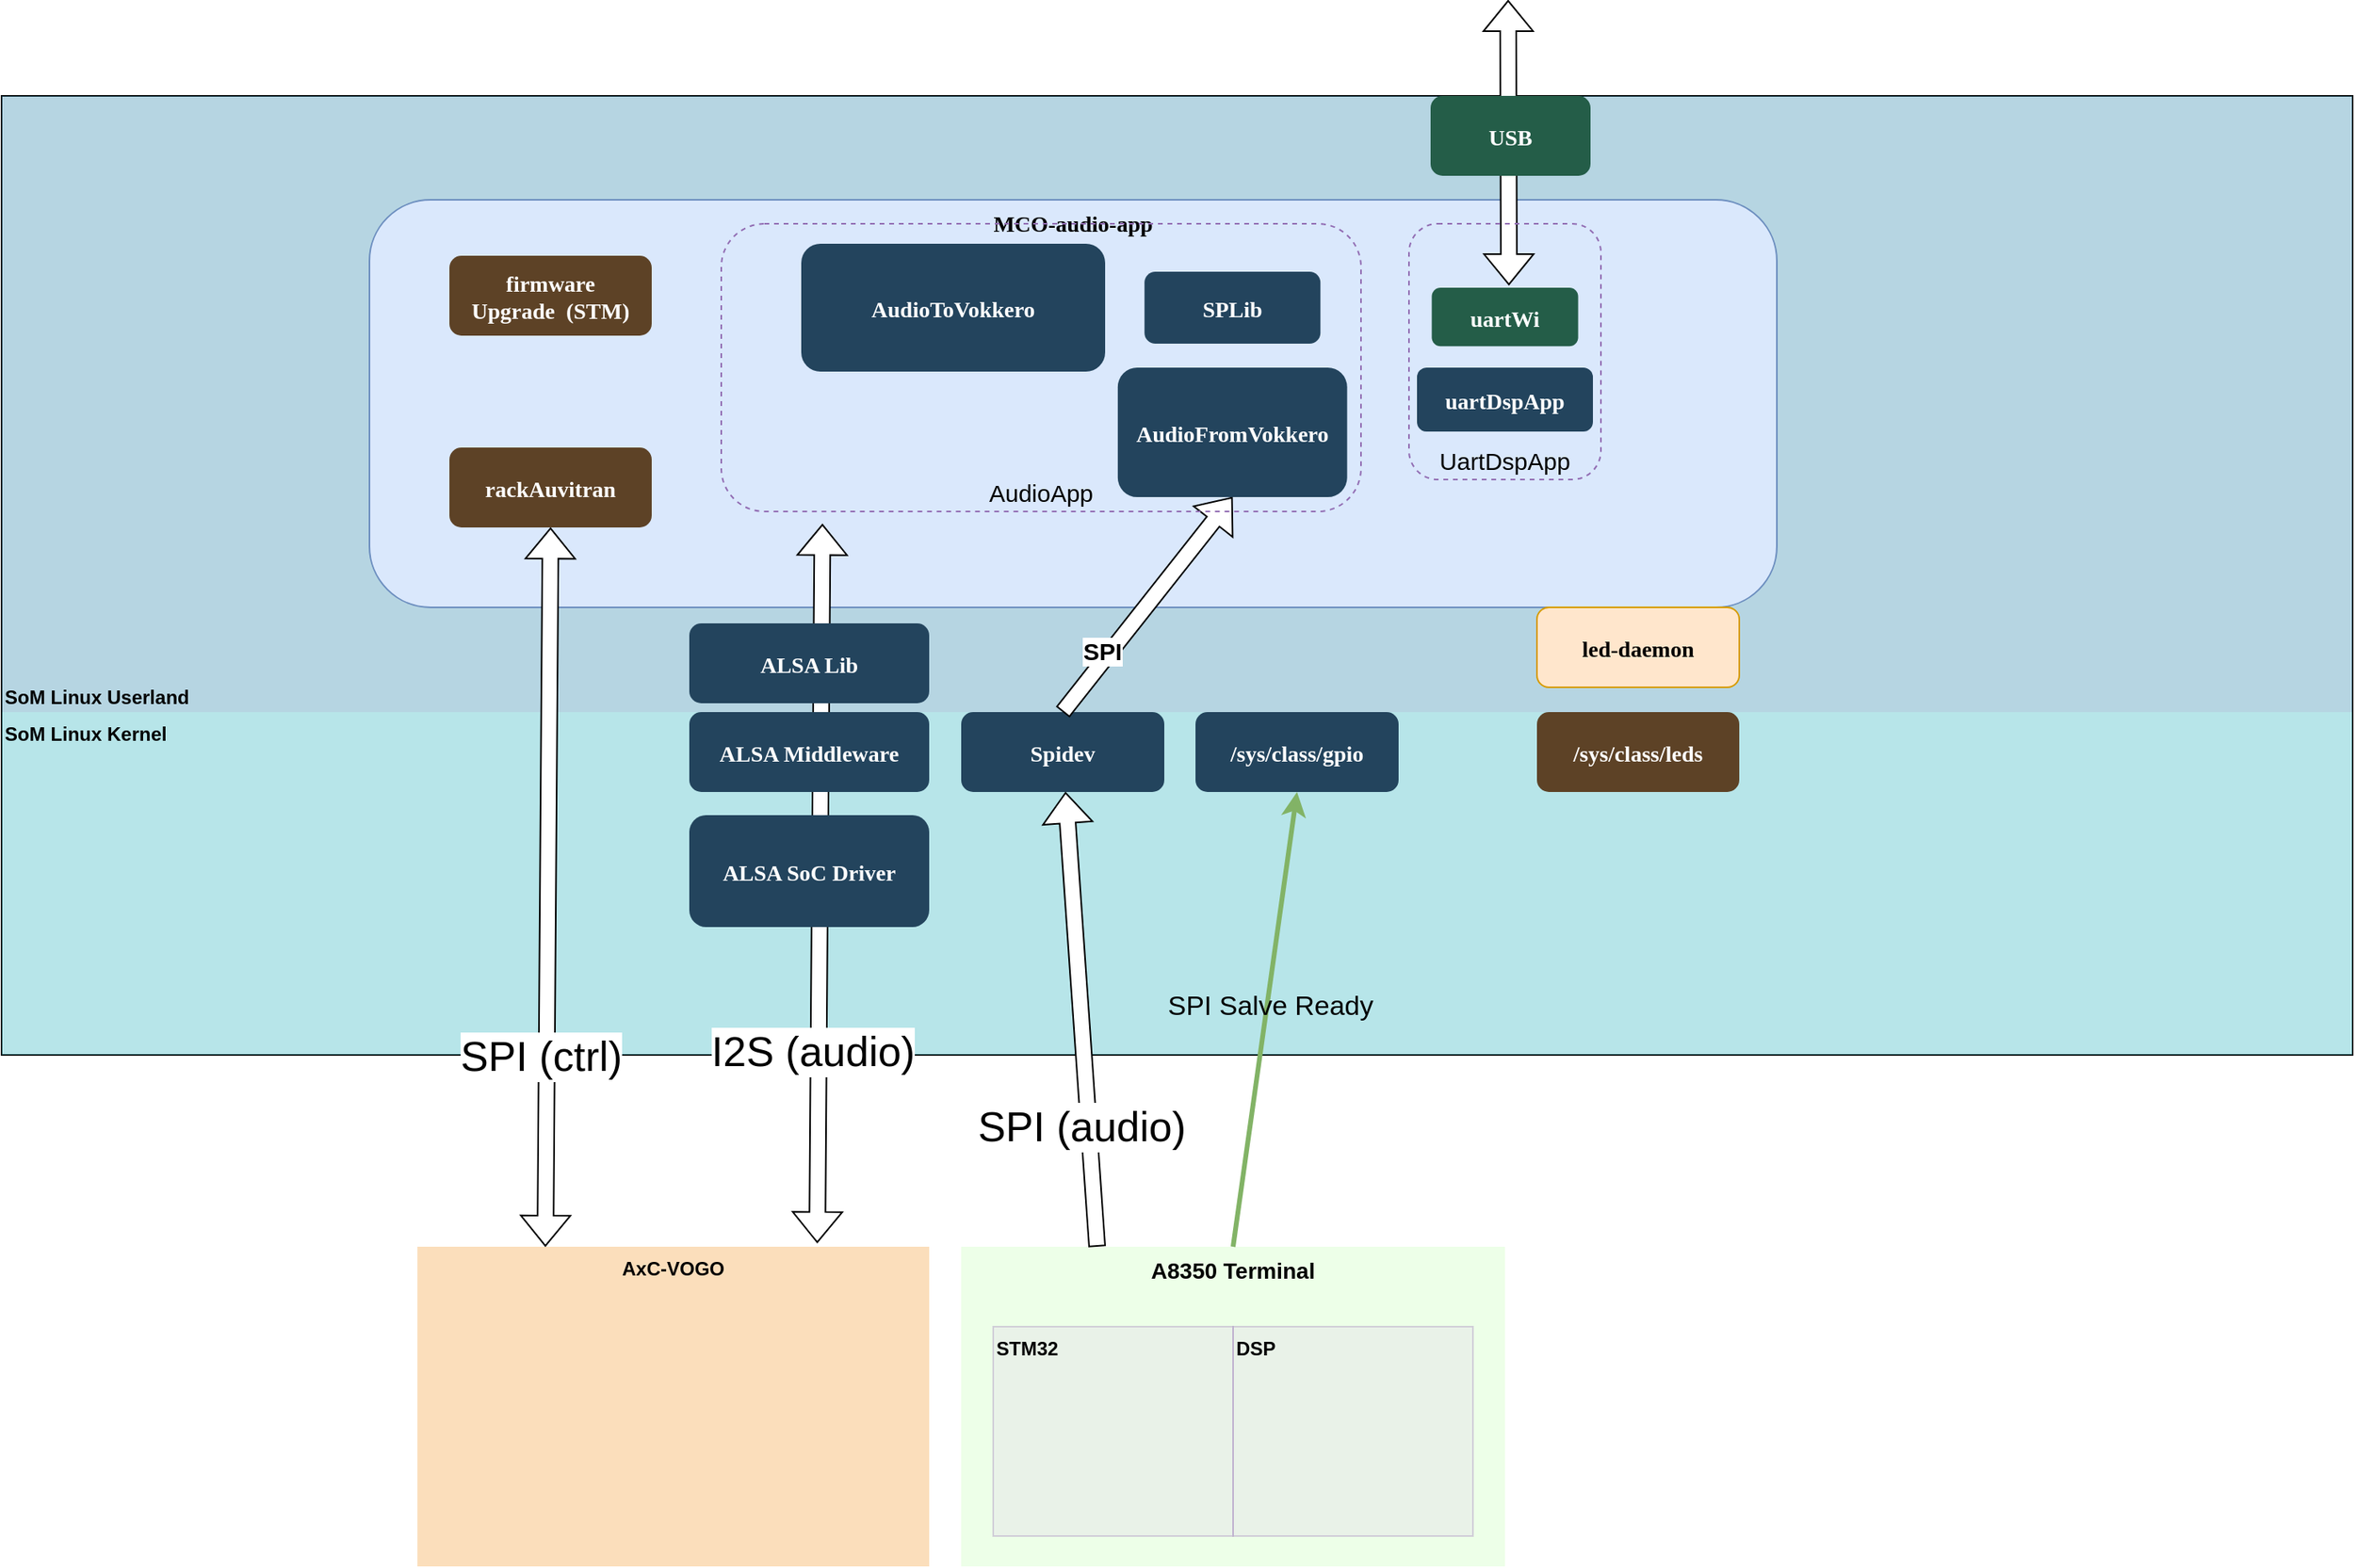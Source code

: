 <mxfile version="16.5.3" type="github">
  <diagram name="Page-1" id="2c0d36ab-eaac-3732-788b-9136903baeff">
    <mxGraphModel dx="1743" dy="1634" grid="1" gridSize="10" guides="1" tooltips="1" connect="1" arrows="1" fold="1" page="1" pageScale="1.5" pageWidth="1169" pageHeight="827" background="none" math="0" shadow="0">
      <root>
        <mxCell id="0" />
        <mxCell id="1" parent="0" />
        <mxCell id="36HzXRvJtUE0cEunPF5f-138" value="&lt;b&gt;&lt;font style=&quot;font-size: 14px&quot;&gt;A8350 Terminal&lt;/font&gt;&lt;/b&gt;" style="rounded=0;whiteSpace=wrap;html=1;labelBackgroundColor=none;fontColor=default;strokeColor=none;fillColor=#C2FFB3;opacity=30;verticalAlign=top;align=center;" vertex="1" parent="1">
          <mxGeometry x="1300" y="940" width="340" height="200" as="geometry" />
        </mxCell>
        <mxCell id="117" value="AxC-VOGO" style="fillColor=#F2931E;strokeColor=none;opacity=30;align=center;verticalAlign=top;fontStyle=1" parent="1" vertex="1">
          <mxGeometry x="960" y="940" width="320" height="200" as="geometry" />
        </mxCell>
        <mxCell id="36HzXRvJtUE0cEunPF5f-136" value="" style="rounded=0;whiteSpace=wrap;html=1;labelBackgroundColor=none;fontColor=default;strokeColor=default;fillColor=none;" vertex="1" parent="1">
          <mxGeometry x="700" y="220" width="1470" height="600" as="geometry" />
        </mxCell>
        <mxCell id="122" value="SoM Linux Userland" style="fillColor=#10739E;strokeColor=none;opacity=30;align=left;verticalAlign=bottom;fontStyle=1" parent="1" vertex="1">
          <mxGeometry x="700" y="220" width="1470" height="385.5" as="geometry" />
        </mxCell>
        <mxCell id="109" value="SoM Linux Kernel" style="fillColor=#12AAB5;strokeColor=none;opacity=30;align=left;verticalAlign=top;fontStyle=1" parent="1" vertex="1">
          <mxGeometry x="700" y="605.5" width="1470" height="214.5" as="geometry" />
        </mxCell>
        <mxCell id="29" value="MCO-audio-app" style="rounded=1;fillColor=#dae8fc;strokeColor=#6c8ebf;fontStyle=1;fontFamily=Tahoma;fontSize=14;labelBackgroundColor=none;align=center;verticalAlign=top;" parent="1" vertex="1">
          <mxGeometry x="930" y="285" width="880" height="255" as="geometry" />
        </mxCell>
        <mxCell id="36HzXRvJtUE0cEunPF5f-161" value="" style="shape=flexArrow;endArrow=classic;html=1;rounded=0;fontColor=default;exitX=0.25;exitY=0;exitDx=0;exitDy=0;fillColor=default;startArrow=block;entryX=0.5;entryY=1;entryDx=0;entryDy=0;" edge="1" parent="1" target="36HzXRvJtUE0cEunPF5f-156">
          <mxGeometry width="50" height="50" relative="1" as="geometry">
            <mxPoint x="1040" y="940" as="sourcePoint" />
            <mxPoint x="1200" y="650" as="targetPoint" />
          </mxGeometry>
        </mxCell>
        <mxCell id="36HzXRvJtUE0cEunPF5f-162" value="&lt;font style=&quot;font-size: 26px&quot;&gt;SPI (ctrl)&lt;/font&gt;" style="edgeLabel;html=1;align=center;verticalAlign=middle;resizable=0;points=[];fontColor=default;" vertex="1" connectable="0" parent="36HzXRvJtUE0cEunPF5f-161">
          <mxGeometry x="-0.47" y="5" relative="1" as="geometry">
            <mxPoint x="1" as="offset" />
          </mxGeometry>
        </mxCell>
        <mxCell id="36HzXRvJtUE0cEunPF5f-169" value="" style="shape=flexArrow;endArrow=classic;html=1;rounded=0;fontColor=default;exitX=0.25;exitY=0;exitDx=0;exitDy=0;fillColor=default;startArrow=block;entryX=0.5;entryY=1;entryDx=0;entryDy=0;" edge="1" parent="1">
          <mxGeometry width="50" height="50" relative="1" as="geometry">
            <mxPoint x="1210" y="937.75" as="sourcePoint" />
            <mxPoint x="1213.25" y="487.75" as="targetPoint" />
          </mxGeometry>
        </mxCell>
        <mxCell id="36HzXRvJtUE0cEunPF5f-170" value="&lt;font style=&quot;font-size: 26px&quot;&gt;I2S (audio)&lt;/font&gt;" style="edgeLabel;html=1;align=center;verticalAlign=middle;resizable=0;points=[];fontColor=default;" vertex="1" connectable="0" parent="36HzXRvJtUE0cEunPF5f-169">
          <mxGeometry x="-0.47" y="5" relative="1" as="geometry">
            <mxPoint x="1" as="offset" />
          </mxGeometry>
        </mxCell>
        <mxCell id="4" value="ALSA SoC Driver" style="rounded=1;fillColor=#23445D;gradientColor=none;strokeColor=none;fontColor=#FFFFFF;fontStyle=1;fontFamily=Tahoma;fontSize=14" parent="1" vertex="1">
          <mxGeometry x="1130" y="670" width="150" height="70" as="geometry" />
        </mxCell>
        <mxCell id="36HzXRvJtUE0cEunPF5f-130" value="ALSA Middleware" style="rounded=1;fillColor=#23445D;gradientColor=none;strokeColor=none;fontColor=#FFFFFF;fontStyle=1;fontFamily=Tahoma;fontSize=14" vertex="1" parent="1">
          <mxGeometry x="1130" y="605.5" width="150" height="50" as="geometry" />
        </mxCell>
        <mxCell id="36HzXRvJtUE0cEunPF5f-131" value="ALSA Lib" style="rounded=1;fillColor=#23445D;gradientColor=none;strokeColor=none;fontColor=#FFFFFF;fontStyle=1;fontFamily=Tahoma;fontSize=14" vertex="1" parent="1">
          <mxGeometry x="1130" y="550" width="150" height="50" as="geometry" />
        </mxCell>
        <mxCell id="36HzXRvJtUE0cEunPF5f-132" value="Spidev" style="rounded=1;fillColor=#23445D;gradientColor=none;strokeColor=none;fontColor=#FFFFFF;fontStyle=1;fontFamily=Tahoma;fontSize=14" vertex="1" parent="1">
          <mxGeometry x="1300" y="605.5" width="127" height="50" as="geometry" />
        </mxCell>
        <mxCell id="36HzXRvJtUE0cEunPF5f-133" value="/sys/class/gpio" style="rounded=1;fillColor=#23445D;gradientColor=none;strokeColor=none;fontColor=#FFFFFF;fontStyle=1;fontFamily=Tahoma;fontSize=14" vertex="1" parent="1">
          <mxGeometry x="1446.5" y="605.5" width="127" height="50" as="geometry" />
        </mxCell>
        <mxCell id="36HzXRvJtUE0cEunPF5f-137" value="DSP" style="fillColor=#DED5E8;strokeColor=#926DB3;opacity=30;align=left;verticalAlign=top;fontStyle=1" vertex="1" parent="1">
          <mxGeometry x="1470" y="990" width="150" height="131" as="geometry" />
        </mxCell>
        <mxCell id="36HzXRvJtUE0cEunPF5f-140" value="" style="shape=flexArrow;endArrow=classic;html=1;rounded=0;fontColor=default;exitX=0.25;exitY=0;exitDx=0;exitDy=0;fillColor=default;" edge="1" parent="1" target="36HzXRvJtUE0cEunPF5f-132">
          <mxGeometry width="50" height="50" relative="1" as="geometry">
            <mxPoint x="1385" y="940" as="sourcePoint" />
            <mxPoint x="1410" y="950" as="targetPoint" />
          </mxGeometry>
        </mxCell>
        <mxCell id="36HzXRvJtUE0cEunPF5f-141" value="&lt;font style=&quot;font-size: 26px&quot;&gt;SPI (audio)&lt;/font&gt;" style="edgeLabel;html=1;align=center;verticalAlign=middle;resizable=0;points=[];fontColor=default;" vertex="1" connectable="0" parent="36HzXRvJtUE0cEunPF5f-140">
          <mxGeometry x="-0.47" y="5" relative="1" as="geometry">
            <mxPoint as="offset" />
          </mxGeometry>
        </mxCell>
        <mxCell id="36HzXRvJtUE0cEunPF5f-142" value="" style="endArrow=none;html=1;rounded=0;fontSize=26;fontColor=default;fillColor=#d5e8d4;exitX=0.5;exitY=1;exitDx=0;exitDy=0;entryX=0.5;entryY=0;entryDx=0;entryDy=0;strokeWidth=3;endFill=0;startArrow=classic;startFill=1;sketch=0;strokeColor=#82b366;" edge="1" parent="1" source="36HzXRvJtUE0cEunPF5f-133">
          <mxGeometry relative="1" as="geometry">
            <mxPoint x="1330" y="970" as="sourcePoint" />
            <mxPoint x="1470" y="940" as="targetPoint" />
          </mxGeometry>
        </mxCell>
        <mxCell id="36HzXRvJtUE0cEunPF5f-143" value="SPI Salve Ready" style="edgeLabel;resizable=0;html=1;align=center;verticalAlign=middle;labelBackgroundColor=none;fontSize=17;fontColor=default;strokeColor=#926DB3;fillColor=none;" connectable="0" vertex="1" parent="36HzXRvJtUE0cEunPF5f-142">
          <mxGeometry relative="1" as="geometry">
            <mxPoint x="3" y="-8" as="offset" />
          </mxGeometry>
        </mxCell>
        <mxCell id="36HzXRvJtUE0cEunPF5f-148" value="" style="shape=flexArrow;endArrow=classic;html=1;rounded=0;fontColor=default;exitX=0.5;exitY=0;exitDx=0;exitDy=0;fillColor=default;entryX=0.5;entryY=1;entryDx=0;entryDy=0;" edge="1" parent="1" source="36HzXRvJtUE0cEunPF5f-132" target="36HzXRvJtUE0cEunPF5f-144">
          <mxGeometry width="50" height="50" relative="1" as="geometry">
            <mxPoint x="1364.16" y="712.25" as="sourcePoint" />
            <mxPoint x="1362.781" y="427.75" as="targetPoint" />
          </mxGeometry>
        </mxCell>
        <mxCell id="36HzXRvJtUE0cEunPF5f-149" value="&lt;font style=&quot;font-size: 15px;&quot;&gt;&lt;span style=&quot;font-size: 15px;&quot;&gt;SPI&lt;/span&gt;&lt;/font&gt;" style="edgeLabel;html=1;align=center;verticalAlign=middle;resizable=0;points=[];fontColor=default;fontStyle=1;fontSize=15;" vertex="1" connectable="0" parent="36HzXRvJtUE0cEunPF5f-148">
          <mxGeometry x="-0.47" y="5" relative="1" as="geometry">
            <mxPoint as="offset" />
          </mxGeometry>
        </mxCell>
        <mxCell id="36HzXRvJtUE0cEunPF5f-171" value="" style="shape=flexArrow;endArrow=classic;html=1;rounded=0;fontColor=default;exitX=0.25;exitY=0;exitDx=0;exitDy=0;fillColor=default;startArrow=block;" edge="1" parent="1">
          <mxGeometry width="50" height="50" relative="1" as="geometry">
            <mxPoint x="1642.47" y="338.5" as="sourcePoint" />
            <mxPoint x="1642" y="160" as="targetPoint" />
          </mxGeometry>
        </mxCell>
        <mxCell id="36HzXRvJtUE0cEunPF5f-154" value="USB" style="rounded=1;fillColor=#245D48;gradientColor=none;strokeColor=none;fontColor=#FFFFFF;fontStyle=1;fontFamily=Tahoma;fontSize=14" vertex="1" parent="1">
          <mxGeometry x="1593.5" y="220" width="100" height="50" as="geometry" />
        </mxCell>
        <mxCell id="36HzXRvJtUE0cEunPF5f-155" value="firmware&#xa;Upgrade  (STM)" style="rounded=1;fillColor=#5D4226;gradientColor=none;strokeColor=none;fontColor=#FFFFFF;fontStyle=1;fontFamily=Tahoma;fontSize=14" vertex="1" parent="1">
          <mxGeometry x="980" y="320" width="126.5" height="50" as="geometry" />
        </mxCell>
        <mxCell id="36HzXRvJtUE0cEunPF5f-156" value="rackAuvitran" style="rounded=1;fillColor=#5D4226;gradientColor=none;strokeColor=none;fontColor=#FFFFFF;fontStyle=1;fontFamily=Tahoma;fontSize=14" vertex="1" parent="1">
          <mxGeometry x="980" y="440" width="126.5" height="50" as="geometry" />
        </mxCell>
        <mxCell id="36HzXRvJtUE0cEunPF5f-159" value="" style="group;verticalAlign=bottom;" vertex="1" connectable="0" parent="1">
          <mxGeometry x="1580" y="300" width="140" height="220" as="geometry" />
        </mxCell>
        <mxCell id="36HzXRvJtUE0cEunPF5f-157" value="UartDspApp" style="rounded=1;whiteSpace=wrap;html=1;labelBackgroundColor=none;fontSize=15;fontColor=default;strokeColor=#926DB3;fillColor=none;dashed=1;verticalAlign=bottom;" vertex="1" parent="36HzXRvJtUE0cEunPF5f-159">
          <mxGeometry width="120" height="160" as="geometry" />
        </mxCell>
        <mxCell id="36HzXRvJtUE0cEunPF5f-152" value="uartDspApp" style="rounded=1;fillColor=#23445D;gradientColor=none;strokeColor=none;fontColor=#FFFFFF;fontStyle=1;fontFamily=Tahoma;fontSize=14" vertex="1" parent="36HzXRvJtUE0cEunPF5f-159">
          <mxGeometry x="5" y="90" width="110" height="40" as="geometry" />
        </mxCell>
        <mxCell id="36HzXRvJtUE0cEunPF5f-153" value="uartWi" style="rounded=1;fillColor=#245D48;gradientColor=none;strokeColor=none;fontColor=#FFFFFF;fontStyle=1;fontFamily=Tahoma;fontSize=14" vertex="1" parent="36HzXRvJtUE0cEunPF5f-159">
          <mxGeometry x="14.23" y="40" width="91.54" height="36.67" as="geometry" />
        </mxCell>
        <mxCell id="36HzXRvJtUE0cEunPF5f-160" value="" style="group;verticalAlign=bottom;" vertex="1" connectable="0" parent="1">
          <mxGeometry x="1150" y="300" width="400" height="180" as="geometry" />
        </mxCell>
        <mxCell id="36HzXRvJtUE0cEunPF5f-158" value="AudioApp" style="rounded=1;whiteSpace=wrap;html=1;labelBackgroundColor=none;fontSize=15;fontColor=default;strokeColor=#926DB3;fillColor=none;dashed=1;verticalAlign=bottom;" vertex="1" parent="36HzXRvJtUE0cEunPF5f-160">
          <mxGeometry width="400.0" height="180" as="geometry" />
        </mxCell>
        <mxCell id="36HzXRvJtUE0cEunPF5f-144" value="AudioFromVokkero" style="rounded=1;fillColor=#23445D;gradientColor=none;strokeColor=none;fontColor=#FFFFFF;fontStyle=1;fontFamily=Tahoma;fontSize=14" vertex="1" parent="36HzXRvJtUE0cEunPF5f-160">
          <mxGeometry x="247.92" y="90" width="143.4" height="81" as="geometry" />
        </mxCell>
        <mxCell id="10" value="SPLib" style="rounded=1;fillColor=#23445D;gradientColor=none;strokeColor=none;fontColor=#FFFFFF;fontStyle=1;fontFamily=Tahoma;fontSize=14" parent="36HzXRvJtUE0cEunPF5f-160" vertex="1">
          <mxGeometry x="264.62" y="30" width="110" height="45" as="geometry" />
        </mxCell>
        <mxCell id="36HzXRvJtUE0cEunPF5f-151" value="AudioToVokkero" style="rounded=1;fillColor=#23445D;gradientColor=none;strokeColor=none;fontColor=#FFFFFF;fontStyle=1;fontFamily=Tahoma;fontSize=14" vertex="1" parent="36HzXRvJtUE0cEunPF5f-160">
          <mxGeometry x="50.0" y="12.5" width="190" height="80" as="geometry" />
        </mxCell>
        <mxCell id="36HzXRvJtUE0cEunPF5f-166" value="/sys/class/leds" style="rounded=1;fillColor=#5D4226;gradientColor=none;strokeColor=none;fontColor=#FFFFFF;fontStyle=1;fontFamily=Tahoma;fontSize=14" vertex="1" parent="1">
          <mxGeometry x="1660" y="605.5" width="126.5" height="50" as="geometry" />
        </mxCell>
        <mxCell id="36HzXRvJtUE0cEunPF5f-167" value="led-daemon" style="rounded=1;fillColor=#ffe6cc;strokeColor=#d79b00;fontStyle=1;fontFamily=Tahoma;fontSize=14;" vertex="1" parent="1">
          <mxGeometry x="1660" y="540" width="126.5" height="50" as="geometry" />
        </mxCell>
        <mxCell id="36HzXRvJtUE0cEunPF5f-173" value="STM32&#xa;" style="fillColor=#DED5E8;strokeColor=#926DB3;opacity=30;align=left;verticalAlign=top;fontStyle=1" vertex="1" parent="1">
          <mxGeometry x="1320" y="990" width="150" height="131" as="geometry" />
        </mxCell>
      </root>
    </mxGraphModel>
  </diagram>
</mxfile>
